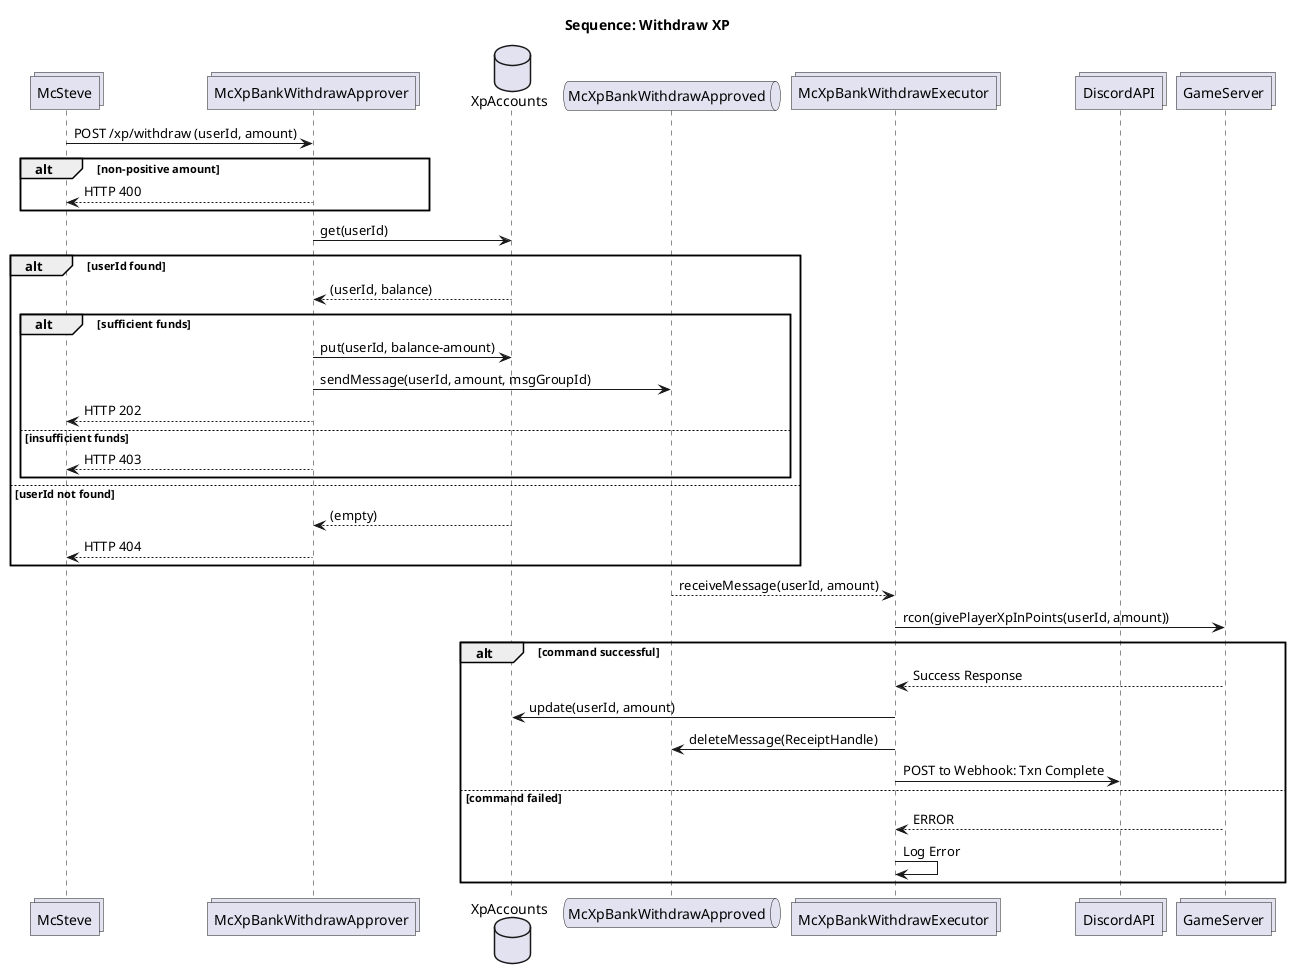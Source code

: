 @startuml sequence_withdraw

title Sequence: Withdraw XP

collections McSteve
collections McXpBankWithdrawApprover
database XpAccounts
queue McXpBankWithdrawApproved
collections McXpBankWithdrawExecutor
collections DiscordAPI
collections GameServer

McSteve -> McXpBankWithdrawApprover: POST /xp/withdraw (userId, amount)
alt non-positive amount
    McSteve <-- McXpBankWithdrawApprover: HTTP 400
end

' Withdraw Approver App
McXpBankWithdrawApprover -> XpAccounts: get(userId)
alt userId found
    McXpBankWithdrawApprover <-- XpAccounts: (userId, balance)
    alt sufficient funds
        McXpBankWithdrawApprover -> XpAccounts: put(userId, balance-amount)
        McXpBankWithdrawApprover -> McXpBankWithdrawApproved: sendMessage(userId, amount, msgGroupId)
        McSteve <-- McXpBankWithdrawApprover: HTTP 202
    else insufficient funds
        McSteve <-- McXpBankWithdrawApprover: HTTP 403
    end
else userId not found
    McXpBankWithdrawApprover <-- XpAccounts: (empty)
    McSteve <-- McXpBankWithdrawApprover: HTTP 404
end

' Withdraw Approver App
McXpBankWithdrawApproved --> McXpBankWithdrawExecutor: receiveMessage(userId, amount)
McXpBankWithdrawExecutor -> GameServer: rcon(givePlayerXpInPoints(userId, amount))
alt command successful
    McXpBankWithdrawExecutor <-- GameServer: Success Response
    McXpBankWithdrawExecutor -> XpAccounts: update(userId, amount)
    McXpBankWithdrawExecutor -> McXpBankWithdrawApproved: deleteMessage(ReceiptHandle)
    McXpBankWithdrawExecutor -> DiscordAPI: POST to Webhook: Txn Complete
else command failed
    McXpBankWithdrawExecutor <-- GameServer: ERROR
    McXpBankWithdrawExecutor -> McXpBankWithdrawExecutor: Log Error
end

@enduml
